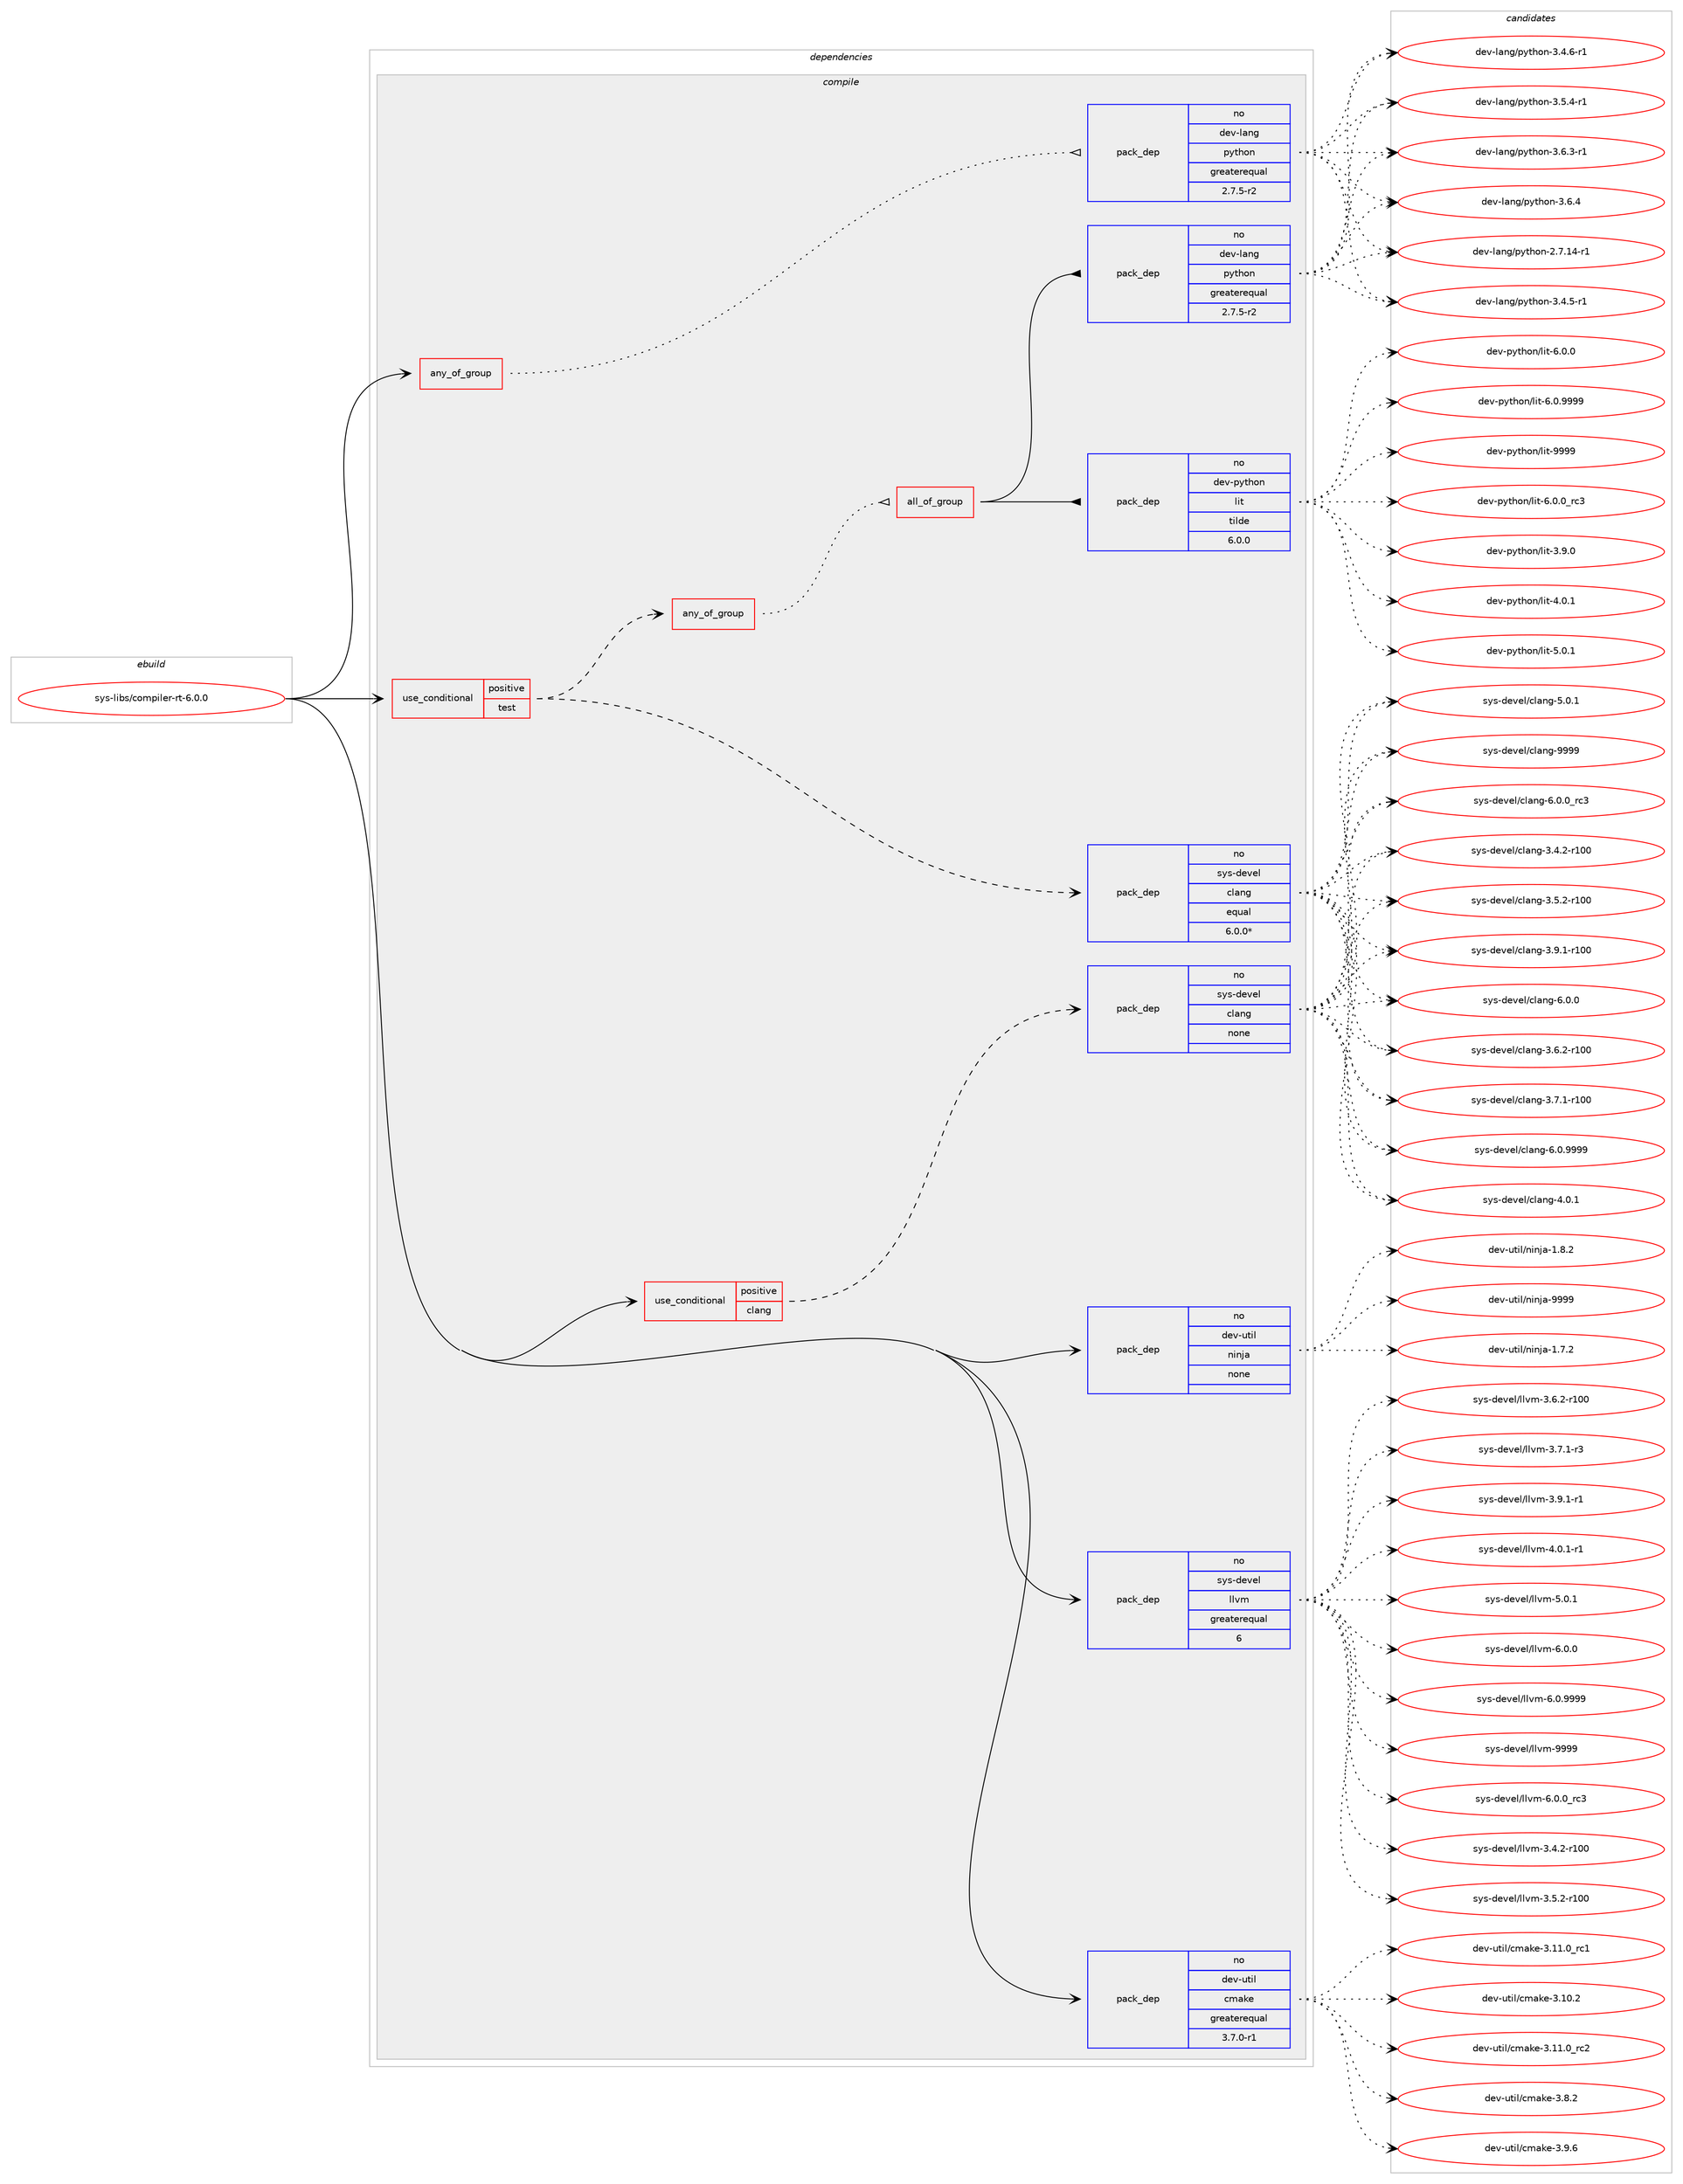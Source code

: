 digraph prolog {

# *************
# Graph options
# *************

newrank=true;
concentrate=true;
compound=true;
graph [rankdir=LR,fontname=Helvetica,fontsize=10,ranksep=1.5];#, ranksep=2.5, nodesep=0.2];
edge  [arrowhead=vee];
node  [fontname=Helvetica,fontsize=10];

# **********
# The ebuild
# **********

subgraph cluster_leftcol {
color=gray;
rank=same;
label=<<i>ebuild</i>>;
id [label="sys-libs/compiler-rt-6.0.0", color=red, width=4, href="../sys-libs/compiler-rt-6.0.0.svg"];
}

# ****************
# The dependencies
# ****************

subgraph cluster_midcol {
color=gray;
label=<<i>dependencies</i>>;
subgraph cluster_compile {
fillcolor="#eeeeee";
style=filled;
label=<<i>compile</i>>;
subgraph any79 {
dependency7656 [label=<<TABLE BORDER="0" CELLBORDER="1" CELLSPACING="0" CELLPADDING="4"><TR><TD CELLPADDING="10">any_of_group</TD></TR></TABLE>>, shape=none, color=red];subgraph pack6670 {
dependency7657 [label=<<TABLE BORDER="0" CELLBORDER="1" CELLSPACING="0" CELLPADDING="4" WIDTH="220"><TR><TD ROWSPAN="6" CELLPADDING="30">pack_dep</TD></TR><TR><TD WIDTH="110">no</TD></TR><TR><TD>dev-lang</TD></TR><TR><TD>python</TD></TR><TR><TD>greaterequal</TD></TR><TR><TD>2.7.5-r2</TD></TR></TABLE>>, shape=none, color=blue];
}
dependency7656:e -> dependency7657:w [weight=20,style="dotted",arrowhead="oinv"];
}
id:e -> dependency7656:w [weight=20,style="solid",arrowhead="vee"];
subgraph cond900 {
dependency7658 [label=<<TABLE BORDER="0" CELLBORDER="1" CELLSPACING="0" CELLPADDING="4"><TR><TD ROWSPAN="3" CELLPADDING="10">use_conditional</TD></TR><TR><TD>positive</TD></TR><TR><TD>clang</TD></TR></TABLE>>, shape=none, color=red];
subgraph pack6671 {
dependency7659 [label=<<TABLE BORDER="0" CELLBORDER="1" CELLSPACING="0" CELLPADDING="4" WIDTH="220"><TR><TD ROWSPAN="6" CELLPADDING="30">pack_dep</TD></TR><TR><TD WIDTH="110">no</TD></TR><TR><TD>sys-devel</TD></TR><TR><TD>clang</TD></TR><TR><TD>none</TD></TR><TR><TD></TD></TR></TABLE>>, shape=none, color=blue];
}
dependency7658:e -> dependency7659:w [weight=20,style="dashed",arrowhead="vee"];
}
id:e -> dependency7658:w [weight=20,style="solid",arrowhead="vee"];
subgraph cond901 {
dependency7660 [label=<<TABLE BORDER="0" CELLBORDER="1" CELLSPACING="0" CELLPADDING="4"><TR><TD ROWSPAN="3" CELLPADDING="10">use_conditional</TD></TR><TR><TD>positive</TD></TR><TR><TD>test</TD></TR></TABLE>>, shape=none, color=red];
subgraph any80 {
dependency7661 [label=<<TABLE BORDER="0" CELLBORDER="1" CELLSPACING="0" CELLPADDING="4"><TR><TD CELLPADDING="10">any_of_group</TD></TR></TABLE>>, shape=none, color=red];subgraph all10 {
dependency7662 [label=<<TABLE BORDER="0" CELLBORDER="1" CELLSPACING="0" CELLPADDING="4"><TR><TD CELLPADDING="10">all_of_group</TD></TR></TABLE>>, shape=none, color=red];subgraph pack6672 {
dependency7663 [label=<<TABLE BORDER="0" CELLBORDER="1" CELLSPACING="0" CELLPADDING="4" WIDTH="220"><TR><TD ROWSPAN="6" CELLPADDING="30">pack_dep</TD></TR><TR><TD WIDTH="110">no</TD></TR><TR><TD>dev-lang</TD></TR><TR><TD>python</TD></TR><TR><TD>greaterequal</TD></TR><TR><TD>2.7.5-r2</TD></TR></TABLE>>, shape=none, color=blue];
}
dependency7662:e -> dependency7663:w [weight=20,style="solid",arrowhead="inv"];
subgraph pack6673 {
dependency7664 [label=<<TABLE BORDER="0" CELLBORDER="1" CELLSPACING="0" CELLPADDING="4" WIDTH="220"><TR><TD ROWSPAN="6" CELLPADDING="30">pack_dep</TD></TR><TR><TD WIDTH="110">no</TD></TR><TR><TD>dev-python</TD></TR><TR><TD>lit</TD></TR><TR><TD>tilde</TD></TR><TR><TD>6.0.0</TD></TR></TABLE>>, shape=none, color=blue];
}
dependency7662:e -> dependency7664:w [weight=20,style="solid",arrowhead="inv"];
}
dependency7661:e -> dependency7662:w [weight=20,style="dotted",arrowhead="oinv"];
}
dependency7660:e -> dependency7661:w [weight=20,style="dashed",arrowhead="vee"];
subgraph pack6674 {
dependency7665 [label=<<TABLE BORDER="0" CELLBORDER="1" CELLSPACING="0" CELLPADDING="4" WIDTH="220"><TR><TD ROWSPAN="6" CELLPADDING="30">pack_dep</TD></TR><TR><TD WIDTH="110">no</TD></TR><TR><TD>sys-devel</TD></TR><TR><TD>clang</TD></TR><TR><TD>equal</TD></TR><TR><TD>6.0.0*</TD></TR></TABLE>>, shape=none, color=blue];
}
dependency7660:e -> dependency7665:w [weight=20,style="dashed",arrowhead="vee"];
}
id:e -> dependency7660:w [weight=20,style="solid",arrowhead="vee"];
subgraph pack6675 {
dependency7666 [label=<<TABLE BORDER="0" CELLBORDER="1" CELLSPACING="0" CELLPADDING="4" WIDTH="220"><TR><TD ROWSPAN="6" CELLPADDING="30">pack_dep</TD></TR><TR><TD WIDTH="110">no</TD></TR><TR><TD>dev-util</TD></TR><TR><TD>cmake</TD></TR><TR><TD>greaterequal</TD></TR><TR><TD>3.7.0-r1</TD></TR></TABLE>>, shape=none, color=blue];
}
id:e -> dependency7666:w [weight=20,style="solid",arrowhead="vee"];
subgraph pack6676 {
dependency7667 [label=<<TABLE BORDER="0" CELLBORDER="1" CELLSPACING="0" CELLPADDING="4" WIDTH="220"><TR><TD ROWSPAN="6" CELLPADDING="30">pack_dep</TD></TR><TR><TD WIDTH="110">no</TD></TR><TR><TD>dev-util</TD></TR><TR><TD>ninja</TD></TR><TR><TD>none</TD></TR><TR><TD></TD></TR></TABLE>>, shape=none, color=blue];
}
id:e -> dependency7667:w [weight=20,style="solid",arrowhead="vee"];
subgraph pack6677 {
dependency7668 [label=<<TABLE BORDER="0" CELLBORDER="1" CELLSPACING="0" CELLPADDING="4" WIDTH="220"><TR><TD ROWSPAN="6" CELLPADDING="30">pack_dep</TD></TR><TR><TD WIDTH="110">no</TD></TR><TR><TD>sys-devel</TD></TR><TR><TD>llvm</TD></TR><TR><TD>greaterequal</TD></TR><TR><TD>6</TD></TR></TABLE>>, shape=none, color=blue];
}
id:e -> dependency7668:w [weight=20,style="solid",arrowhead="vee"];
}
subgraph cluster_compileandrun {
fillcolor="#eeeeee";
style=filled;
label=<<i>compile and run</i>>;
}
subgraph cluster_run {
fillcolor="#eeeeee";
style=filled;
label=<<i>run</i>>;
}
}

# **************
# The candidates
# **************

subgraph cluster_choices {
rank=same;
color=gray;
label=<<i>candidates</i>>;

subgraph choice6670 {
color=black;
nodesep=1;
choice100101118451089711010347112121116104111110455046554649524511449 [label="dev-lang/python-2.7.14-r1", color=red, width=4,href="../dev-lang/python-2.7.14-r1.svg"];
choice1001011184510897110103471121211161041111104551465246534511449 [label="dev-lang/python-3.4.5-r1", color=red, width=4,href="../dev-lang/python-3.4.5-r1.svg"];
choice1001011184510897110103471121211161041111104551465246544511449 [label="dev-lang/python-3.4.6-r1", color=red, width=4,href="../dev-lang/python-3.4.6-r1.svg"];
choice1001011184510897110103471121211161041111104551465346524511449 [label="dev-lang/python-3.5.4-r1", color=red, width=4,href="../dev-lang/python-3.5.4-r1.svg"];
choice1001011184510897110103471121211161041111104551465446514511449 [label="dev-lang/python-3.6.3-r1", color=red, width=4,href="../dev-lang/python-3.6.3-r1.svg"];
choice100101118451089711010347112121116104111110455146544652 [label="dev-lang/python-3.6.4", color=red, width=4,href="../dev-lang/python-3.6.4.svg"];
dependency7657:e -> choice100101118451089711010347112121116104111110455046554649524511449:w [style=dotted,weight="100"];
dependency7657:e -> choice1001011184510897110103471121211161041111104551465246534511449:w [style=dotted,weight="100"];
dependency7657:e -> choice1001011184510897110103471121211161041111104551465246544511449:w [style=dotted,weight="100"];
dependency7657:e -> choice1001011184510897110103471121211161041111104551465346524511449:w [style=dotted,weight="100"];
dependency7657:e -> choice1001011184510897110103471121211161041111104551465446514511449:w [style=dotted,weight="100"];
dependency7657:e -> choice100101118451089711010347112121116104111110455146544652:w [style=dotted,weight="100"];
}
subgraph choice6671 {
color=black;
nodesep=1;
choice11512111545100101118101108479910897110103455446484648951149951 [label="sys-devel/clang-6.0.0_rc3", color=red, width=4,href="../sys-devel/clang-6.0.0_rc3.svg"];
choice1151211154510010111810110847991089711010345514652465045114494848 [label="sys-devel/clang-3.4.2-r100", color=red, width=4,href="../sys-devel/clang-3.4.2-r100.svg"];
choice1151211154510010111810110847991089711010345514653465045114494848 [label="sys-devel/clang-3.5.2-r100", color=red, width=4,href="../sys-devel/clang-3.5.2-r100.svg"];
choice1151211154510010111810110847991089711010345514654465045114494848 [label="sys-devel/clang-3.6.2-r100", color=red, width=4,href="../sys-devel/clang-3.6.2-r100.svg"];
choice1151211154510010111810110847991089711010345514655464945114494848 [label="sys-devel/clang-3.7.1-r100", color=red, width=4,href="../sys-devel/clang-3.7.1-r100.svg"];
choice1151211154510010111810110847991089711010345514657464945114494848 [label="sys-devel/clang-3.9.1-r100", color=red, width=4,href="../sys-devel/clang-3.9.1-r100.svg"];
choice11512111545100101118101108479910897110103455246484649 [label="sys-devel/clang-4.0.1", color=red, width=4,href="../sys-devel/clang-4.0.1.svg"];
choice11512111545100101118101108479910897110103455346484649 [label="sys-devel/clang-5.0.1", color=red, width=4,href="../sys-devel/clang-5.0.1.svg"];
choice11512111545100101118101108479910897110103455446484648 [label="sys-devel/clang-6.0.0", color=red, width=4,href="../sys-devel/clang-6.0.0.svg"];
choice11512111545100101118101108479910897110103455446484657575757 [label="sys-devel/clang-6.0.9999", color=red, width=4,href="../sys-devel/clang-6.0.9999.svg"];
choice115121115451001011181011084799108971101034557575757 [label="sys-devel/clang-9999", color=red, width=4,href="../sys-devel/clang-9999.svg"];
dependency7659:e -> choice11512111545100101118101108479910897110103455446484648951149951:w [style=dotted,weight="100"];
dependency7659:e -> choice1151211154510010111810110847991089711010345514652465045114494848:w [style=dotted,weight="100"];
dependency7659:e -> choice1151211154510010111810110847991089711010345514653465045114494848:w [style=dotted,weight="100"];
dependency7659:e -> choice1151211154510010111810110847991089711010345514654465045114494848:w [style=dotted,weight="100"];
dependency7659:e -> choice1151211154510010111810110847991089711010345514655464945114494848:w [style=dotted,weight="100"];
dependency7659:e -> choice1151211154510010111810110847991089711010345514657464945114494848:w [style=dotted,weight="100"];
dependency7659:e -> choice11512111545100101118101108479910897110103455246484649:w [style=dotted,weight="100"];
dependency7659:e -> choice11512111545100101118101108479910897110103455346484649:w [style=dotted,weight="100"];
dependency7659:e -> choice11512111545100101118101108479910897110103455446484648:w [style=dotted,weight="100"];
dependency7659:e -> choice11512111545100101118101108479910897110103455446484657575757:w [style=dotted,weight="100"];
dependency7659:e -> choice115121115451001011181011084799108971101034557575757:w [style=dotted,weight="100"];
}
subgraph choice6672 {
color=black;
nodesep=1;
choice100101118451089711010347112121116104111110455046554649524511449 [label="dev-lang/python-2.7.14-r1", color=red, width=4,href="../dev-lang/python-2.7.14-r1.svg"];
choice1001011184510897110103471121211161041111104551465246534511449 [label="dev-lang/python-3.4.5-r1", color=red, width=4,href="../dev-lang/python-3.4.5-r1.svg"];
choice1001011184510897110103471121211161041111104551465246544511449 [label="dev-lang/python-3.4.6-r1", color=red, width=4,href="../dev-lang/python-3.4.6-r1.svg"];
choice1001011184510897110103471121211161041111104551465346524511449 [label="dev-lang/python-3.5.4-r1", color=red, width=4,href="../dev-lang/python-3.5.4-r1.svg"];
choice1001011184510897110103471121211161041111104551465446514511449 [label="dev-lang/python-3.6.3-r1", color=red, width=4,href="../dev-lang/python-3.6.3-r1.svg"];
choice100101118451089711010347112121116104111110455146544652 [label="dev-lang/python-3.6.4", color=red, width=4,href="../dev-lang/python-3.6.4.svg"];
dependency7663:e -> choice100101118451089711010347112121116104111110455046554649524511449:w [style=dotted,weight="100"];
dependency7663:e -> choice1001011184510897110103471121211161041111104551465246534511449:w [style=dotted,weight="100"];
dependency7663:e -> choice1001011184510897110103471121211161041111104551465246544511449:w [style=dotted,weight="100"];
dependency7663:e -> choice1001011184510897110103471121211161041111104551465346524511449:w [style=dotted,weight="100"];
dependency7663:e -> choice1001011184510897110103471121211161041111104551465446514511449:w [style=dotted,weight="100"];
dependency7663:e -> choice100101118451089711010347112121116104111110455146544652:w [style=dotted,weight="100"];
}
subgraph choice6673 {
color=black;
nodesep=1;
choice1001011184511212111610411111047108105116455446484648951149951 [label="dev-python/lit-6.0.0_rc3", color=red, width=4,href="../dev-python/lit-6.0.0_rc3.svg"];
choice1001011184511212111610411111047108105116455146574648 [label="dev-python/lit-3.9.0", color=red, width=4,href="../dev-python/lit-3.9.0.svg"];
choice1001011184511212111610411111047108105116455246484649 [label="dev-python/lit-4.0.1", color=red, width=4,href="../dev-python/lit-4.0.1.svg"];
choice1001011184511212111610411111047108105116455346484649 [label="dev-python/lit-5.0.1", color=red, width=4,href="../dev-python/lit-5.0.1.svg"];
choice1001011184511212111610411111047108105116455446484648 [label="dev-python/lit-6.0.0", color=red, width=4,href="../dev-python/lit-6.0.0.svg"];
choice1001011184511212111610411111047108105116455446484657575757 [label="dev-python/lit-6.0.9999", color=red, width=4,href="../dev-python/lit-6.0.9999.svg"];
choice10010111845112121116104111110471081051164557575757 [label="dev-python/lit-9999", color=red, width=4,href="../dev-python/lit-9999.svg"];
dependency7664:e -> choice1001011184511212111610411111047108105116455446484648951149951:w [style=dotted,weight="100"];
dependency7664:e -> choice1001011184511212111610411111047108105116455146574648:w [style=dotted,weight="100"];
dependency7664:e -> choice1001011184511212111610411111047108105116455246484649:w [style=dotted,weight="100"];
dependency7664:e -> choice1001011184511212111610411111047108105116455346484649:w [style=dotted,weight="100"];
dependency7664:e -> choice1001011184511212111610411111047108105116455446484648:w [style=dotted,weight="100"];
dependency7664:e -> choice1001011184511212111610411111047108105116455446484657575757:w [style=dotted,weight="100"];
dependency7664:e -> choice10010111845112121116104111110471081051164557575757:w [style=dotted,weight="100"];
}
subgraph choice6674 {
color=black;
nodesep=1;
choice11512111545100101118101108479910897110103455446484648951149951 [label="sys-devel/clang-6.0.0_rc3", color=red, width=4,href="../sys-devel/clang-6.0.0_rc3.svg"];
choice1151211154510010111810110847991089711010345514652465045114494848 [label="sys-devel/clang-3.4.2-r100", color=red, width=4,href="../sys-devel/clang-3.4.2-r100.svg"];
choice1151211154510010111810110847991089711010345514653465045114494848 [label="sys-devel/clang-3.5.2-r100", color=red, width=4,href="../sys-devel/clang-3.5.2-r100.svg"];
choice1151211154510010111810110847991089711010345514654465045114494848 [label="sys-devel/clang-3.6.2-r100", color=red, width=4,href="../sys-devel/clang-3.6.2-r100.svg"];
choice1151211154510010111810110847991089711010345514655464945114494848 [label="sys-devel/clang-3.7.1-r100", color=red, width=4,href="../sys-devel/clang-3.7.1-r100.svg"];
choice1151211154510010111810110847991089711010345514657464945114494848 [label="sys-devel/clang-3.9.1-r100", color=red, width=4,href="../sys-devel/clang-3.9.1-r100.svg"];
choice11512111545100101118101108479910897110103455246484649 [label="sys-devel/clang-4.0.1", color=red, width=4,href="../sys-devel/clang-4.0.1.svg"];
choice11512111545100101118101108479910897110103455346484649 [label="sys-devel/clang-5.0.1", color=red, width=4,href="../sys-devel/clang-5.0.1.svg"];
choice11512111545100101118101108479910897110103455446484648 [label="sys-devel/clang-6.0.0", color=red, width=4,href="../sys-devel/clang-6.0.0.svg"];
choice11512111545100101118101108479910897110103455446484657575757 [label="sys-devel/clang-6.0.9999", color=red, width=4,href="../sys-devel/clang-6.0.9999.svg"];
choice115121115451001011181011084799108971101034557575757 [label="sys-devel/clang-9999", color=red, width=4,href="../sys-devel/clang-9999.svg"];
dependency7665:e -> choice11512111545100101118101108479910897110103455446484648951149951:w [style=dotted,weight="100"];
dependency7665:e -> choice1151211154510010111810110847991089711010345514652465045114494848:w [style=dotted,weight="100"];
dependency7665:e -> choice1151211154510010111810110847991089711010345514653465045114494848:w [style=dotted,weight="100"];
dependency7665:e -> choice1151211154510010111810110847991089711010345514654465045114494848:w [style=dotted,weight="100"];
dependency7665:e -> choice1151211154510010111810110847991089711010345514655464945114494848:w [style=dotted,weight="100"];
dependency7665:e -> choice1151211154510010111810110847991089711010345514657464945114494848:w [style=dotted,weight="100"];
dependency7665:e -> choice11512111545100101118101108479910897110103455246484649:w [style=dotted,weight="100"];
dependency7665:e -> choice11512111545100101118101108479910897110103455346484649:w [style=dotted,weight="100"];
dependency7665:e -> choice11512111545100101118101108479910897110103455446484648:w [style=dotted,weight="100"];
dependency7665:e -> choice11512111545100101118101108479910897110103455446484657575757:w [style=dotted,weight="100"];
dependency7665:e -> choice115121115451001011181011084799108971101034557575757:w [style=dotted,weight="100"];
}
subgraph choice6675 {
color=black;
nodesep=1;
choice1001011184511711610510847991099710710145514649494648951149949 [label="dev-util/cmake-3.11.0_rc1", color=red, width=4,href="../dev-util/cmake-3.11.0_rc1.svg"];
choice1001011184511711610510847991099710710145514649484650 [label="dev-util/cmake-3.10.2", color=red, width=4,href="../dev-util/cmake-3.10.2.svg"];
choice1001011184511711610510847991099710710145514649494648951149950 [label="dev-util/cmake-3.11.0_rc2", color=red, width=4,href="../dev-util/cmake-3.11.0_rc2.svg"];
choice10010111845117116105108479910997107101455146564650 [label="dev-util/cmake-3.8.2", color=red, width=4,href="../dev-util/cmake-3.8.2.svg"];
choice10010111845117116105108479910997107101455146574654 [label="dev-util/cmake-3.9.6", color=red, width=4,href="../dev-util/cmake-3.9.6.svg"];
dependency7666:e -> choice1001011184511711610510847991099710710145514649494648951149949:w [style=dotted,weight="100"];
dependency7666:e -> choice1001011184511711610510847991099710710145514649484650:w [style=dotted,weight="100"];
dependency7666:e -> choice1001011184511711610510847991099710710145514649494648951149950:w [style=dotted,weight="100"];
dependency7666:e -> choice10010111845117116105108479910997107101455146564650:w [style=dotted,weight="100"];
dependency7666:e -> choice10010111845117116105108479910997107101455146574654:w [style=dotted,weight="100"];
}
subgraph choice6676 {
color=black;
nodesep=1;
choice100101118451171161051084711010511010697454946554650 [label="dev-util/ninja-1.7.2", color=red, width=4,href="../dev-util/ninja-1.7.2.svg"];
choice100101118451171161051084711010511010697454946564650 [label="dev-util/ninja-1.8.2", color=red, width=4,href="../dev-util/ninja-1.8.2.svg"];
choice1001011184511711610510847110105110106974557575757 [label="dev-util/ninja-9999", color=red, width=4,href="../dev-util/ninja-9999.svg"];
dependency7667:e -> choice100101118451171161051084711010511010697454946554650:w [style=dotted,weight="100"];
dependency7667:e -> choice100101118451171161051084711010511010697454946564650:w [style=dotted,weight="100"];
dependency7667:e -> choice1001011184511711610510847110105110106974557575757:w [style=dotted,weight="100"];
}
subgraph choice6677 {
color=black;
nodesep=1;
choice1151211154510010111810110847108108118109455446484648951149951 [label="sys-devel/llvm-6.0.0_rc3", color=red, width=4,href="../sys-devel/llvm-6.0.0_rc3.svg"];
choice115121115451001011181011084710810811810945514652465045114494848 [label="sys-devel/llvm-3.4.2-r100", color=red, width=4,href="../sys-devel/llvm-3.4.2-r100.svg"];
choice115121115451001011181011084710810811810945514653465045114494848 [label="sys-devel/llvm-3.5.2-r100", color=red, width=4,href="../sys-devel/llvm-3.5.2-r100.svg"];
choice115121115451001011181011084710810811810945514654465045114494848 [label="sys-devel/llvm-3.6.2-r100", color=red, width=4,href="../sys-devel/llvm-3.6.2-r100.svg"];
choice11512111545100101118101108471081081181094551465546494511451 [label="sys-devel/llvm-3.7.1-r3", color=red, width=4,href="../sys-devel/llvm-3.7.1-r3.svg"];
choice11512111545100101118101108471081081181094551465746494511449 [label="sys-devel/llvm-3.9.1-r1", color=red, width=4,href="../sys-devel/llvm-3.9.1-r1.svg"];
choice11512111545100101118101108471081081181094552464846494511449 [label="sys-devel/llvm-4.0.1-r1", color=red, width=4,href="../sys-devel/llvm-4.0.1-r1.svg"];
choice1151211154510010111810110847108108118109455346484649 [label="sys-devel/llvm-5.0.1", color=red, width=4,href="../sys-devel/llvm-5.0.1.svg"];
choice1151211154510010111810110847108108118109455446484648 [label="sys-devel/llvm-6.0.0", color=red, width=4,href="../sys-devel/llvm-6.0.0.svg"];
choice1151211154510010111810110847108108118109455446484657575757 [label="sys-devel/llvm-6.0.9999", color=red, width=4,href="../sys-devel/llvm-6.0.9999.svg"];
choice11512111545100101118101108471081081181094557575757 [label="sys-devel/llvm-9999", color=red, width=4,href="../sys-devel/llvm-9999.svg"];
dependency7668:e -> choice1151211154510010111810110847108108118109455446484648951149951:w [style=dotted,weight="100"];
dependency7668:e -> choice115121115451001011181011084710810811810945514652465045114494848:w [style=dotted,weight="100"];
dependency7668:e -> choice115121115451001011181011084710810811810945514653465045114494848:w [style=dotted,weight="100"];
dependency7668:e -> choice115121115451001011181011084710810811810945514654465045114494848:w [style=dotted,weight="100"];
dependency7668:e -> choice11512111545100101118101108471081081181094551465546494511451:w [style=dotted,weight="100"];
dependency7668:e -> choice11512111545100101118101108471081081181094551465746494511449:w [style=dotted,weight="100"];
dependency7668:e -> choice11512111545100101118101108471081081181094552464846494511449:w [style=dotted,weight="100"];
dependency7668:e -> choice1151211154510010111810110847108108118109455346484649:w [style=dotted,weight="100"];
dependency7668:e -> choice1151211154510010111810110847108108118109455446484648:w [style=dotted,weight="100"];
dependency7668:e -> choice1151211154510010111810110847108108118109455446484657575757:w [style=dotted,weight="100"];
dependency7668:e -> choice11512111545100101118101108471081081181094557575757:w [style=dotted,weight="100"];
}
}

}
